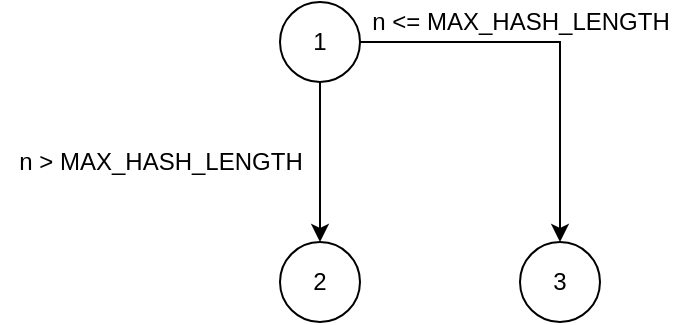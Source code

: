 <mxfile version="13.1.2" type="google"><diagram id="cDzKWKq4qii-jhX_jOdq" name="Page-1"><mxGraphModel dx="1835" dy="713" grid="1" gridSize="10" guides="1" tooltips="1" connect="1" arrows="1" fold="1" page="1" pageScale="1" pageWidth="413" pageHeight="291" math="0" shadow="0"><root><mxCell id="0"/><mxCell id="1" parent="0"/><mxCell id="4maYCvTgdd6n0wLzPms7-4" style="edgeStyle=orthogonalEdgeStyle;rounded=0;orthogonalLoop=1;jettySize=auto;html=1;exitX=0.5;exitY=1;exitDx=0;exitDy=0;entryX=0.5;entryY=0;entryDx=0;entryDy=0;" edge="1" parent="1" source="4maYCvTgdd6n0wLzPms7-1" target="4maYCvTgdd6n0wLzPms7-2"><mxGeometry relative="1" as="geometry"/></mxCell><mxCell id="4maYCvTgdd6n0wLzPms7-5" style="edgeStyle=orthogonalEdgeStyle;rounded=0;orthogonalLoop=1;jettySize=auto;html=1;exitX=1;exitY=0.5;exitDx=0;exitDy=0;entryX=0.5;entryY=0;entryDx=0;entryDy=0;" edge="1" parent="1" source="4maYCvTgdd6n0wLzPms7-1" target="4maYCvTgdd6n0wLzPms7-3"><mxGeometry relative="1" as="geometry"/></mxCell><mxCell id="4maYCvTgdd6n0wLzPms7-1" value="1" style="ellipse;whiteSpace=wrap;html=1;aspect=fixed;" vertex="1" parent="1"><mxGeometry x="80" y="40" width="40" height="40" as="geometry"/></mxCell><mxCell id="4maYCvTgdd6n0wLzPms7-2" value="2" style="ellipse;whiteSpace=wrap;html=1;aspect=fixed;" vertex="1" parent="1"><mxGeometry x="80" y="160" width="40" height="40" as="geometry"/></mxCell><mxCell id="4maYCvTgdd6n0wLzPms7-3" value="3" style="ellipse;whiteSpace=wrap;html=1;aspect=fixed;" vertex="1" parent="1"><mxGeometry x="200" y="160" width="40" height="40" as="geometry"/></mxCell><mxCell id="4maYCvTgdd6n0wLzPms7-6" value="n &amp;gt; MAX_HASH_LENGTH" style="text;html=1;align=center;verticalAlign=middle;resizable=0;points=[];autosize=1;" vertex="1" parent="1"><mxGeometry x="-60" y="110" width="160" height="20" as="geometry"/></mxCell><mxCell id="4maYCvTgdd6n0wLzPms7-8" value="n &amp;lt;= MAX_HASH_LENGTH" style="text;html=1;align=center;verticalAlign=middle;resizable=0;points=[];autosize=1;" vertex="1" parent="1"><mxGeometry x="120" y="40" width="160" height="20" as="geometry"/></mxCell></root></mxGraphModel></diagram></mxfile>